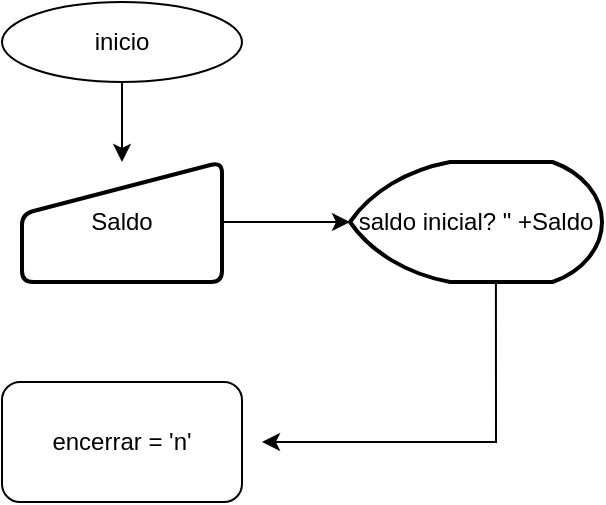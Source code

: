 <mxfile version="21.3.2" type="github">
  <diagram name="Página-1" id="eVqQ10AHLRO4wq-bMQLP">
    <mxGraphModel dx="880" dy="452" grid="1" gridSize="10" guides="1" tooltips="1" connect="1" arrows="1" fold="1" page="1" pageScale="1" pageWidth="827" pageHeight="1169" math="0" shadow="0">
      <root>
        <mxCell id="0" />
        <mxCell id="1" parent="0" />
        <mxCell id="Tgkq1tm7REBKafoB15uf-3" style="edgeStyle=orthogonalEdgeStyle;rounded=0;orthogonalLoop=1;jettySize=auto;html=1;exitX=0.5;exitY=1;exitDx=0;exitDy=0;" edge="1" parent="1" source="Tgkq1tm7REBKafoB15uf-1">
          <mxGeometry relative="1" as="geometry">
            <mxPoint x="250" y="80" as="targetPoint" />
          </mxGeometry>
        </mxCell>
        <mxCell id="Tgkq1tm7REBKafoB15uf-1" value="inicio" style="ellipse;whiteSpace=wrap;html=1;" vertex="1" parent="1">
          <mxGeometry x="190" width="120" height="40" as="geometry" />
        </mxCell>
        <mxCell id="Tgkq1tm7REBKafoB15uf-2" value="" style="endArrow=classic;html=1;rounded=0;" edge="1" parent="1" target="Tgkq1tm7REBKafoB15uf-5">
          <mxGeometry width="50" height="50" relative="1" as="geometry">
            <mxPoint x="300" y="110" as="sourcePoint" />
            <mxPoint x="360" y="110" as="targetPoint" />
          </mxGeometry>
        </mxCell>
        <mxCell id="Tgkq1tm7REBKafoB15uf-4" value="Saldo" style="html=1;strokeWidth=2;shape=manualInput;whiteSpace=wrap;rounded=1;size=26;arcSize=11;" vertex="1" parent="1">
          <mxGeometry x="200" y="80" width="100" height="60" as="geometry" />
        </mxCell>
        <mxCell id="Tgkq1tm7REBKafoB15uf-5" value="saldo inicial? &quot; +Saldo&lt;br&gt;" style="strokeWidth=2;html=1;shape=mxgraph.flowchart.display;whiteSpace=wrap;" vertex="1" parent="1">
          <mxGeometry x="364" y="80" width="126" height="60" as="geometry" />
        </mxCell>
        <mxCell id="Tgkq1tm7REBKafoB15uf-6" value="encerrar = &#39;n&#39;" style="rounded=1;whiteSpace=wrap;html=1;" vertex="1" parent="1">
          <mxGeometry x="190" y="190" width="120" height="60" as="geometry" />
        </mxCell>
        <mxCell id="Tgkq1tm7REBKafoB15uf-7" value="" style="endArrow=classic;html=1;rounded=0;exitX=0.579;exitY=1.017;exitDx=0;exitDy=0;exitPerimeter=0;" edge="1" parent="1" source="Tgkq1tm7REBKafoB15uf-5">
          <mxGeometry width="50" height="50" relative="1" as="geometry">
            <mxPoint x="390" y="260" as="sourcePoint" />
            <mxPoint x="320" y="220" as="targetPoint" />
            <Array as="points">
              <mxPoint x="437" y="220" />
            </Array>
          </mxGeometry>
        </mxCell>
      </root>
    </mxGraphModel>
  </diagram>
</mxfile>
